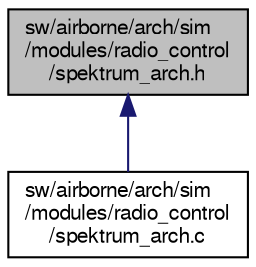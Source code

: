 digraph "sw/airborne/arch/sim/modules/radio_control/spektrum_arch.h"
{
  edge [fontname="FreeSans",fontsize="10",labelfontname="FreeSans",labelfontsize="10"];
  node [fontname="FreeSans",fontsize="10",shape=record];
  Node1 [label="sw/airborne/arch/sim\l/modules/radio_control\l/spektrum_arch.h",height=0.2,width=0.4,color="black", fillcolor="grey75", style="filled", fontcolor="black"];
  Node1 -> Node2 [dir="back",color="midnightblue",fontsize="10",style="solid",fontname="FreeSans"];
  Node2 [label="sw/airborne/arch/sim\l/modules/radio_control\l/spektrum_arch.c",height=0.2,width=0.4,color="black", fillcolor="white", style="filled",URL="$spektrum__arch_8c.html",tooltip="Simulator implementation for spektrum radio control. "];
}
